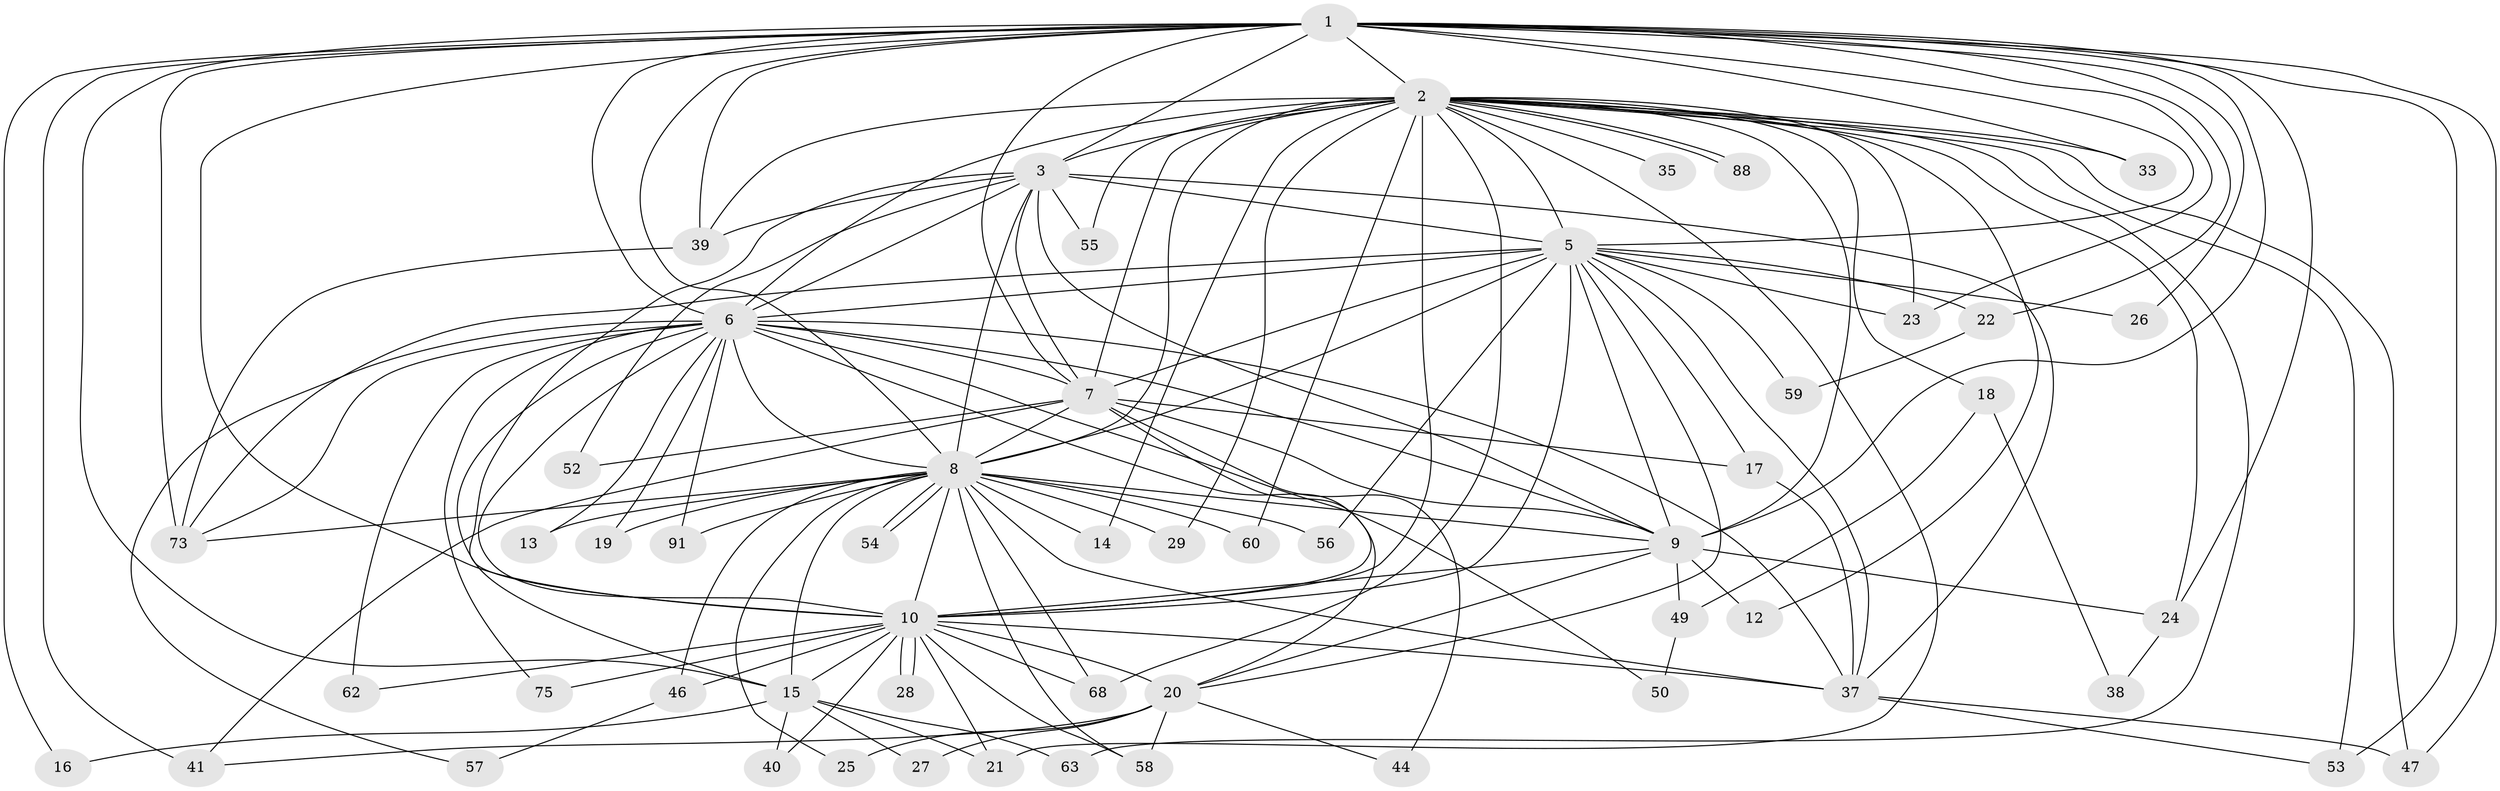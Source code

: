// original degree distribution, {22: 0.03260869565217391, 12: 0.010869565217391304, 30: 0.010869565217391304, 18: 0.010869565217391304, 21: 0.010869565217391304, 14: 0.021739130434782608, 29: 0.010869565217391304, 4: 0.06521739130434782, 2: 0.5760869565217391, 8: 0.021739130434782608, 3: 0.20652173913043478, 6: 0.010869565217391304, 5: 0.010869565217391304}
// Generated by graph-tools (version 1.1) at 2025/17/03/04/25 18:17:15]
// undirected, 55 vertices, 146 edges
graph export_dot {
graph [start="1"]
  node [color=gray90,style=filled];
  1 [super="+51"];
  2 [super="+4"];
  3 [super="+11"];
  5;
  6;
  7;
  8;
  9 [super="+80"];
  10;
  12;
  13;
  14;
  15 [super="+61+31+64"];
  16;
  17;
  18;
  19 [super="+30"];
  20 [super="+32+48+76"];
  21;
  22;
  23 [super="+78"];
  24;
  25;
  26;
  27;
  28;
  29 [super="+72"];
  33;
  35;
  37 [super="+74+65+67"];
  38;
  39;
  40;
  41;
  44;
  46;
  47;
  49;
  50;
  52;
  53 [super="+69"];
  54;
  55;
  56;
  57;
  58 [super="+66"];
  59;
  60;
  62;
  63;
  68 [super="+90"];
  73 [super="+84+85+79"];
  75;
  88;
  91;
  1 -- 2 [weight=2];
  1 -- 3 [weight=2];
  1 -- 5;
  1 -- 6;
  1 -- 7;
  1 -- 8;
  1 -- 9;
  1 -- 10;
  1 -- 16;
  1 -- 22;
  1 -- 23;
  1 -- 24;
  1 -- 26;
  1 -- 33;
  1 -- 41;
  1 -- 47;
  1 -- 53;
  1 -- 73;
  1 -- 15;
  1 -- 39;
  2 -- 3 [weight=2];
  2 -- 5 [weight=2];
  2 -- 6 [weight=3];
  2 -- 7 [weight=2];
  2 -- 8 [weight=3];
  2 -- 9 [weight=2];
  2 -- 10 [weight=3];
  2 -- 12;
  2 -- 18 [weight=2];
  2 -- 23;
  2 -- 29 [weight=2];
  2 -- 33;
  2 -- 88;
  2 -- 88;
  2 -- 53;
  2 -- 68;
  2 -- 14;
  2 -- 21;
  2 -- 24;
  2 -- 35;
  2 -- 39;
  2 -- 47;
  2 -- 55;
  2 -- 60;
  2 -- 63;
  3 -- 5;
  3 -- 6;
  3 -- 7;
  3 -- 8;
  3 -- 9;
  3 -- 10;
  3 -- 39;
  3 -- 55;
  3 -- 52;
  3 -- 37;
  5 -- 6;
  5 -- 7;
  5 -- 8;
  5 -- 9;
  5 -- 10;
  5 -- 17;
  5 -- 20;
  5 -- 22;
  5 -- 26;
  5 -- 56;
  5 -- 59;
  5 -- 73;
  5 -- 37;
  5 -- 23;
  6 -- 7;
  6 -- 8;
  6 -- 9;
  6 -- 10;
  6 -- 13;
  6 -- 15;
  6 -- 19;
  6 -- 50;
  6 -- 57;
  6 -- 62;
  6 -- 75;
  6 -- 91;
  6 -- 73;
  6 -- 37;
  6 -- 20;
  7 -- 8;
  7 -- 9 [weight=2];
  7 -- 10;
  7 -- 17;
  7 -- 41;
  7 -- 44;
  7 -- 52;
  8 -- 9;
  8 -- 10;
  8 -- 13;
  8 -- 14;
  8 -- 19 [weight=2];
  8 -- 25;
  8 -- 37 [weight=2];
  8 -- 46;
  8 -- 54;
  8 -- 54;
  8 -- 56;
  8 -- 58;
  8 -- 60;
  8 -- 68;
  8 -- 73;
  8 -- 91;
  8 -- 15 [weight=2];
  8 -- 29;
  9 -- 10;
  9 -- 12;
  9 -- 20;
  9 -- 24;
  9 -- 49;
  10 -- 15;
  10 -- 21;
  10 -- 28;
  10 -- 28;
  10 -- 40;
  10 -- 46;
  10 -- 58;
  10 -- 62;
  10 -- 68;
  10 -- 75;
  10 -- 37;
  10 -- 20;
  15 -- 16;
  15 -- 27;
  15 -- 40;
  15 -- 21;
  15 -- 63;
  17 -- 37;
  18 -- 38;
  18 -- 49;
  20 -- 25;
  20 -- 27;
  20 -- 44;
  20 -- 58;
  20 -- 41;
  22 -- 59;
  24 -- 38;
  37 -- 53;
  37 -- 47;
  39 -- 73;
  46 -- 57;
  49 -- 50;
}

